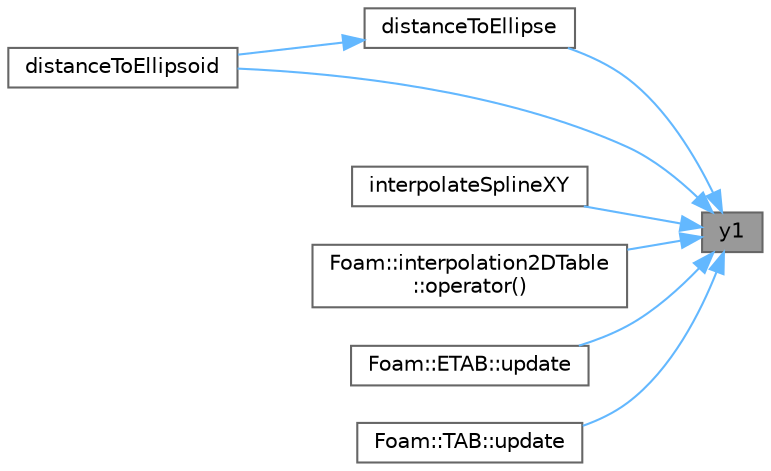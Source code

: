 digraph "y1"
{
 // LATEX_PDF_SIZE
  bgcolor="transparent";
  edge [fontname=Helvetica,fontsize=10,labelfontname=Helvetica,labelfontsize=10];
  node [fontname=Helvetica,fontsize=10,shape=box,height=0.2,width=0.4];
  rankdir="RL";
  Node1 [id="Node000001",label="y1",height=0.2,width=0.4,color="gray40", fillcolor="grey60", style="filled", fontcolor="black",tooltip=" "];
  Node1 -> Node2 [id="edge1_Node000001_Node000002",dir="back",color="steelblue1",style="solid",tooltip=" "];
  Node2 [id="Node000002",label="distanceToEllipse",height=0.2,width=0.4,color="grey40", fillcolor="white", style="filled",URL="$namespaceFoam.html#ab2a06bc2053fb8bca249c8e9d1e90f58",tooltip=" "];
  Node2 -> Node3 [id="edge2_Node000002_Node000003",dir="back",color="steelblue1",style="solid",tooltip=" "];
  Node3 [id="Node000003",label="distanceToEllipsoid",height=0.2,width=0.4,color="grey40", fillcolor="white", style="filled",URL="$namespaceFoam.html#ad433a4bed1f99445945f290b6b4c5325",tooltip=" "];
  Node1 -> Node3 [id="edge3_Node000001_Node000003",dir="back",color="steelblue1",style="solid",tooltip=" "];
  Node1 -> Node4 [id="edge4_Node000001_Node000004",dir="back",color="steelblue1",style="solid",tooltip=" "];
  Node4 [id="Node000004",label="interpolateSplineXY",height=0.2,width=0.4,color="grey40", fillcolor="white", style="filled",URL="$namespaceFoam.html#aa393e7bdf1e889b32e8903246ef98ddb",tooltip=" "];
  Node1 -> Node5 [id="edge5_Node000001_Node000005",dir="back",color="steelblue1",style="solid",tooltip=" "];
  Node5 [id="Node000005",label="Foam::interpolation2DTable\l::operator()",height=0.2,width=0.4,color="grey40", fillcolor="white", style="filled",URL="$classFoam_1_1interpolation2DTable.html#a7d7d82fbea37b73664f31c89a5737cd8",tooltip=" "];
  Node1 -> Node6 [id="edge6_Node000001_Node000006",dir="back",color="steelblue1",style="solid",tooltip=" "];
  Node6 [id="Node000006",label="Foam::ETAB::update",height=0.2,width=0.4,color="grey40", fillcolor="white", style="filled",URL="$classFoam_1_1ETAB.html#af86a08f997bc779309ec7d00e914e292",tooltip=" "];
  Node1 -> Node7 [id="edge7_Node000001_Node000007",dir="back",color="steelblue1",style="solid",tooltip=" "];
  Node7 [id="Node000007",label="Foam::TAB::update",height=0.2,width=0.4,color="grey40", fillcolor="white", style="filled",URL="$classFoam_1_1TAB.html#af86a08f997bc779309ec7d00e914e292",tooltip=" "];
}
